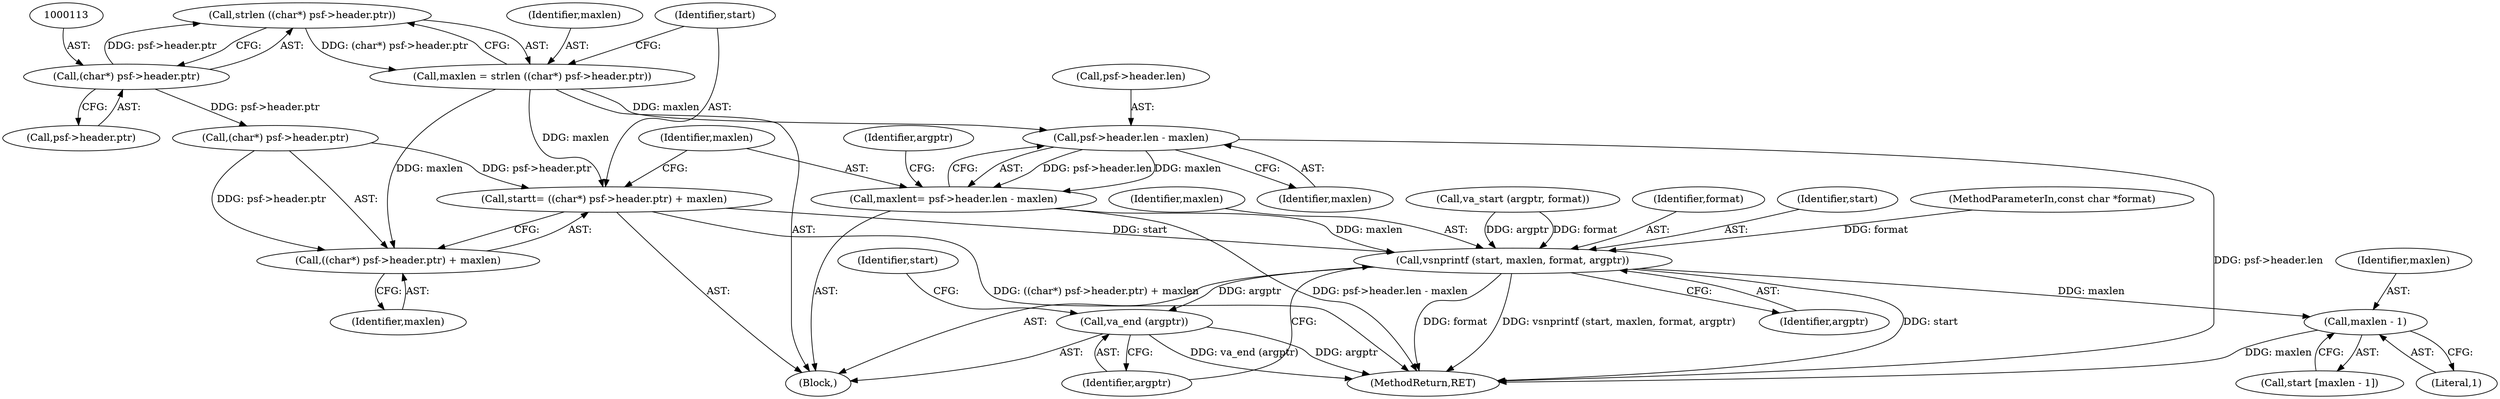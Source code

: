 digraph "0_libsndfile_708e996c87c5fae77b104ccfeb8f6db784c32074_15@API" {
"1000111" [label="(Call,strlen ((char*) psf->header.ptr))"];
"1000112" [label="(Call,(char*) psf->header.ptr)"];
"1000109" [label="(Call,maxlen = strlen ((char*) psf->header.ptr))"];
"1000119" [label="(Call,start\t= ((char*) psf->header.ptr) + maxlen)"];
"1000142" [label="(Call,vsnprintf (start, maxlen, format, argptr))"];
"1000147" [label="(Call,va_end (argptr))"];
"1000152" [label="(Call,maxlen - 1)"];
"1000121" [label="(Call,((char*) psf->header.ptr) + maxlen)"];
"1000132" [label="(Call,psf->header.len - maxlen)"];
"1000130" [label="(Call,maxlen\t= psf->header.len - maxlen)"];
"1000142" [label="(Call,vsnprintf (start, maxlen, format, argptr))"];
"1000130" [label="(Call,maxlen\t= psf->header.len - maxlen)"];
"1000139" [label="(Call,va_start (argptr, format))"];
"1000129" [label="(Identifier,maxlen)"];
"1000111" [label="(Call,strlen ((char*) psf->header.ptr))"];
"1000119" [label="(Call,start\t= ((char*) psf->header.ptr) + maxlen)"];
"1000114" [label="(Call,psf->header.ptr)"];
"1000105" [label="(Block,)"];
"1000120" [label="(Identifier,start)"];
"1000132" [label="(Call,psf->header.len - maxlen)"];
"1000143" [label="(Identifier,start)"];
"1000171" [label="(MethodReturn,RET)"];
"1000122" [label="(Call,(char*) psf->header.ptr)"];
"1000140" [label="(Identifier,argptr)"];
"1000104" [label="(MethodParameterIn,const char *format)"];
"1000144" [label="(Identifier,maxlen)"];
"1000153" [label="(Identifier,maxlen)"];
"1000147" [label="(Call,va_end (argptr))"];
"1000110" [label="(Identifier,maxlen)"];
"1000150" [label="(Call,start [maxlen - 1])"];
"1000133" [label="(Call,psf->header.len)"];
"1000109" [label="(Call,maxlen = strlen ((char*) psf->header.ptr))"];
"1000152" [label="(Call,maxlen - 1)"];
"1000138" [label="(Identifier,maxlen)"];
"1000112" [label="(Call,(char*) psf->header.ptr)"];
"1000131" [label="(Identifier,maxlen)"];
"1000121" [label="(Call,((char*) psf->header.ptr) + maxlen)"];
"1000146" [label="(Identifier,argptr)"];
"1000148" [label="(Identifier,argptr)"];
"1000154" [label="(Literal,1)"];
"1000145" [label="(Identifier,format)"];
"1000151" [label="(Identifier,start)"];
"1000111" -> "1000109"  [label="AST: "];
"1000111" -> "1000112"  [label="CFG: "];
"1000112" -> "1000111"  [label="AST: "];
"1000109" -> "1000111"  [label="CFG: "];
"1000111" -> "1000109"  [label="DDG: (char*) psf->header.ptr"];
"1000112" -> "1000111"  [label="DDG: psf->header.ptr"];
"1000112" -> "1000114"  [label="CFG: "];
"1000113" -> "1000112"  [label="AST: "];
"1000114" -> "1000112"  [label="AST: "];
"1000112" -> "1000122"  [label="DDG: psf->header.ptr"];
"1000109" -> "1000105"  [label="AST: "];
"1000110" -> "1000109"  [label="AST: "];
"1000120" -> "1000109"  [label="CFG: "];
"1000109" -> "1000119"  [label="DDG: maxlen"];
"1000109" -> "1000121"  [label="DDG: maxlen"];
"1000109" -> "1000132"  [label="DDG: maxlen"];
"1000119" -> "1000105"  [label="AST: "];
"1000119" -> "1000121"  [label="CFG: "];
"1000120" -> "1000119"  [label="AST: "];
"1000121" -> "1000119"  [label="AST: "];
"1000131" -> "1000119"  [label="CFG: "];
"1000119" -> "1000171"  [label="DDG: ((char*) psf->header.ptr) + maxlen"];
"1000122" -> "1000119"  [label="DDG: psf->header.ptr"];
"1000119" -> "1000142"  [label="DDG: start"];
"1000142" -> "1000105"  [label="AST: "];
"1000142" -> "1000146"  [label="CFG: "];
"1000143" -> "1000142"  [label="AST: "];
"1000144" -> "1000142"  [label="AST: "];
"1000145" -> "1000142"  [label="AST: "];
"1000146" -> "1000142"  [label="AST: "];
"1000148" -> "1000142"  [label="CFG: "];
"1000142" -> "1000171"  [label="DDG: vsnprintf (start, maxlen, format, argptr)"];
"1000142" -> "1000171"  [label="DDG: start"];
"1000142" -> "1000171"  [label="DDG: format"];
"1000130" -> "1000142"  [label="DDG: maxlen"];
"1000139" -> "1000142"  [label="DDG: format"];
"1000139" -> "1000142"  [label="DDG: argptr"];
"1000104" -> "1000142"  [label="DDG: format"];
"1000142" -> "1000147"  [label="DDG: argptr"];
"1000142" -> "1000152"  [label="DDG: maxlen"];
"1000147" -> "1000105"  [label="AST: "];
"1000147" -> "1000148"  [label="CFG: "];
"1000148" -> "1000147"  [label="AST: "];
"1000151" -> "1000147"  [label="CFG: "];
"1000147" -> "1000171"  [label="DDG: va_end (argptr)"];
"1000147" -> "1000171"  [label="DDG: argptr"];
"1000152" -> "1000150"  [label="AST: "];
"1000152" -> "1000154"  [label="CFG: "];
"1000153" -> "1000152"  [label="AST: "];
"1000154" -> "1000152"  [label="AST: "];
"1000150" -> "1000152"  [label="CFG: "];
"1000152" -> "1000171"  [label="DDG: maxlen"];
"1000121" -> "1000129"  [label="CFG: "];
"1000122" -> "1000121"  [label="AST: "];
"1000129" -> "1000121"  [label="AST: "];
"1000122" -> "1000121"  [label="DDG: psf->header.ptr"];
"1000132" -> "1000130"  [label="AST: "];
"1000132" -> "1000138"  [label="CFG: "];
"1000133" -> "1000132"  [label="AST: "];
"1000138" -> "1000132"  [label="AST: "];
"1000130" -> "1000132"  [label="CFG: "];
"1000132" -> "1000171"  [label="DDG: psf->header.len"];
"1000132" -> "1000130"  [label="DDG: psf->header.len"];
"1000132" -> "1000130"  [label="DDG: maxlen"];
"1000130" -> "1000105"  [label="AST: "];
"1000131" -> "1000130"  [label="AST: "];
"1000140" -> "1000130"  [label="CFG: "];
"1000130" -> "1000171"  [label="DDG: psf->header.len - maxlen"];
}
